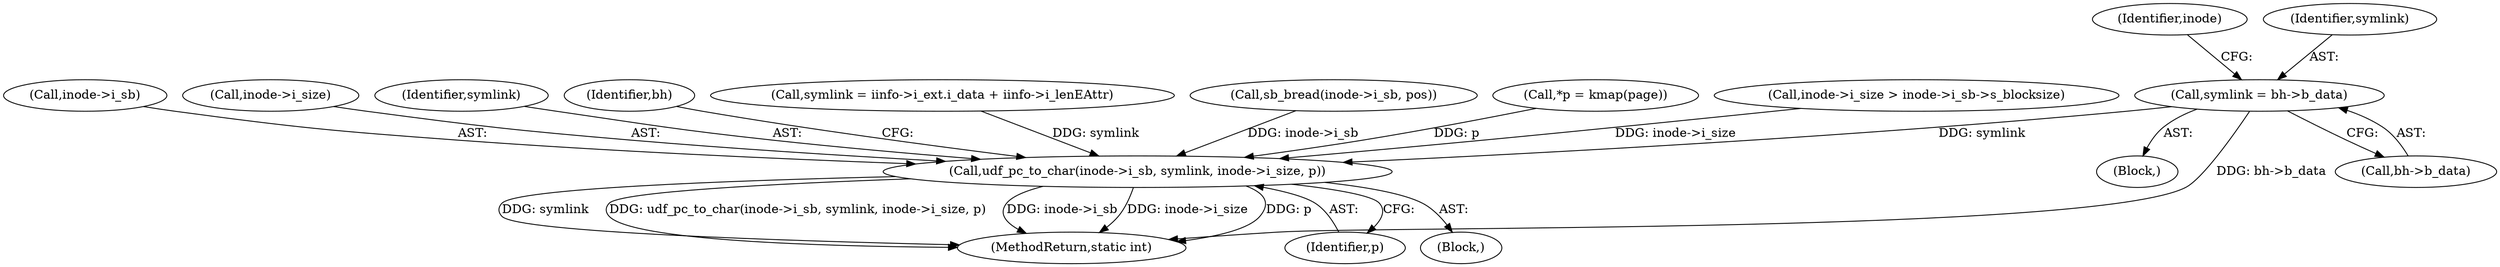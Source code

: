 digraph "0_linux_0e5cc9a40ada6046e6bc3bdfcd0c0d7e4b706b14_2@pointer" {
"1000192" [label="(Call,symlink = bh->b_data)"];
"1000197" [label="(Call,udf_pc_to_char(inode->i_sb, symlink, inode->i_size, p))"];
"1000163" [label="(Call,symlink = iinfo->i_ext.i_data + iinfo->i_lenEAttr)"];
"1000178" [label="(Call,sb_bread(inode->i_sb, pos))"];
"1000199" [label="(Identifier,inode)"];
"1000194" [label="(Call,bh->b_data)"];
"1000175" [label="(Block,)"];
"1000193" [label="(Identifier,symlink)"];
"1000236" [label="(MethodReturn,static int)"];
"1000120" [label="(Call,*p = kmap(page))"];
"1000127" [label="(Call,inode->i_size > inode->i_sb->s_blocksize)"];
"1000198" [label="(Call,inode->i_sb)"];
"1000202" [label="(Call,inode->i_size)"];
"1000197" [label="(Call,udf_pc_to_char(inode->i_sb, symlink, inode->i_size, p))"];
"1000201" [label="(Identifier,symlink)"];
"1000205" [label="(Identifier,p)"];
"1000207" [label="(Identifier,bh)"];
"1000104" [label="(Block,)"];
"1000192" [label="(Call,symlink = bh->b_data)"];
"1000192" -> "1000175"  [label="AST: "];
"1000192" -> "1000194"  [label="CFG: "];
"1000193" -> "1000192"  [label="AST: "];
"1000194" -> "1000192"  [label="AST: "];
"1000199" -> "1000192"  [label="CFG: "];
"1000192" -> "1000236"  [label="DDG: bh->b_data"];
"1000192" -> "1000197"  [label="DDG: symlink"];
"1000197" -> "1000104"  [label="AST: "];
"1000197" -> "1000205"  [label="CFG: "];
"1000198" -> "1000197"  [label="AST: "];
"1000201" -> "1000197"  [label="AST: "];
"1000202" -> "1000197"  [label="AST: "];
"1000205" -> "1000197"  [label="AST: "];
"1000207" -> "1000197"  [label="CFG: "];
"1000197" -> "1000236"  [label="DDG: p"];
"1000197" -> "1000236"  [label="DDG: symlink"];
"1000197" -> "1000236"  [label="DDG: udf_pc_to_char(inode->i_sb, symlink, inode->i_size, p)"];
"1000197" -> "1000236"  [label="DDG: inode->i_sb"];
"1000197" -> "1000236"  [label="DDG: inode->i_size"];
"1000178" -> "1000197"  [label="DDG: inode->i_sb"];
"1000163" -> "1000197"  [label="DDG: symlink"];
"1000127" -> "1000197"  [label="DDG: inode->i_size"];
"1000120" -> "1000197"  [label="DDG: p"];
}
